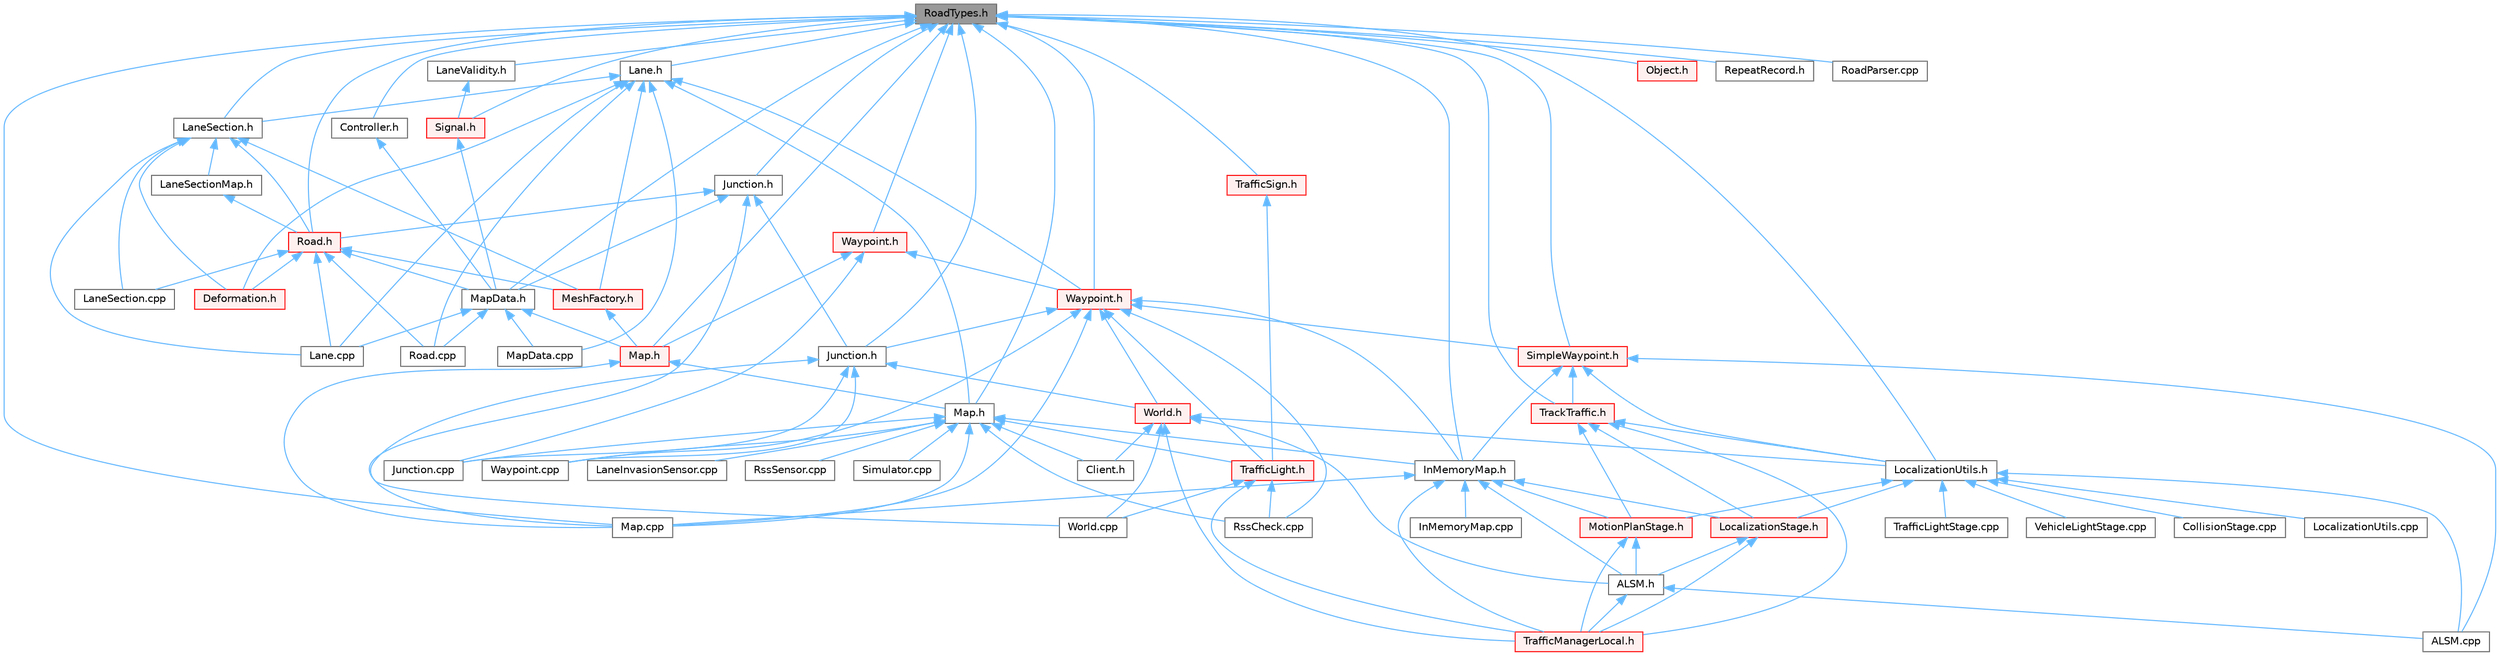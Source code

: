 digraph "RoadTypes.h"
{
 // INTERACTIVE_SVG=YES
 // LATEX_PDF_SIZE
  bgcolor="transparent";
  edge [fontname=Helvetica,fontsize=10,labelfontname=Helvetica,labelfontsize=10];
  node [fontname=Helvetica,fontsize=10,shape=box,height=0.2,width=0.4];
  Node1 [id="Node000001",label="RoadTypes.h",height=0.2,width=0.4,color="gray40", fillcolor="grey60", style="filled", fontcolor="black",tooltip=" "];
  Node1 -> Node2 [id="edge1_Node000001_Node000002",dir="back",color="steelblue1",style="solid",tooltip=" "];
  Node2 [id="Node000002",label="Controller.h",height=0.2,width=0.4,color="grey40", fillcolor="white", style="filled",URL="$de/d4a/Controller_8h.html",tooltip=" "];
  Node2 -> Node3 [id="edge2_Node000002_Node000003",dir="back",color="steelblue1",style="solid",tooltip=" "];
  Node3 [id="Node000003",label="MapData.h",height=0.2,width=0.4,color="grey40", fillcolor="white", style="filled",URL="$d5/db7/MapData_8h.html",tooltip=" "];
  Node3 -> Node4 [id="edge3_Node000003_Node000004",dir="back",color="steelblue1",style="solid",tooltip=" "];
  Node4 [id="Node000004",label="Lane.cpp",height=0.2,width=0.4,color="grey40", fillcolor="white", style="filled",URL="$dc/d13/Lane_8cpp.html",tooltip=" "];
  Node3 -> Node5 [id="edge4_Node000003_Node000005",dir="back",color="steelblue1",style="solid",tooltip=" "];
  Node5 [id="Node000005",label="Map.h",height=0.2,width=0.4,color="red", fillcolor="#FFF0F0", style="filled",URL="$df/d64/road_2Map_8h.html",tooltip=" "];
  Node5 -> Node7 [id="edge5_Node000005_Node000007",dir="back",color="steelblue1",style="solid",tooltip=" "];
  Node7 [id="Node000007",label="Map.cpp",height=0.2,width=0.4,color="grey40", fillcolor="white", style="filled",URL="$db/da0/client_2Map_8cpp.html",tooltip=" "];
  Node5 -> Node9 [id="edge6_Node000005_Node000009",dir="back",color="steelblue1",style="solid",tooltip=" "];
  Node9 [id="Node000009",label="Map.h",height=0.2,width=0.4,color="grey40", fillcolor="white", style="filled",URL="$d4/d9d/client_2Map_8h.html",tooltip=" "];
  Node9 -> Node10 [id="edge7_Node000009_Node000010",dir="back",color="steelblue1",style="solid",tooltip=" "];
  Node10 [id="Node000010",label="Client.h",height=0.2,width=0.4,color="grey40", fillcolor="white", style="filled",URL="$dd/de3/client_2Client_8h.html",tooltip=" "];
  Node9 -> Node11 [id="edge8_Node000009_Node000011",dir="back",color="steelblue1",style="solid",tooltip=" "];
  Node11 [id="Node000011",label="InMemoryMap.h",height=0.2,width=0.4,color="grey40", fillcolor="white", style="filled",URL="$d3/d89/InMemoryMap_8h.html",tooltip=" "];
  Node11 -> Node12 [id="edge9_Node000011_Node000012",dir="back",color="steelblue1",style="solid",tooltip=" "];
  Node12 [id="Node000012",label="ALSM.h",height=0.2,width=0.4,color="grey40", fillcolor="white", style="filled",URL="$dc/d2c/ALSM_8h.html",tooltip=" "];
  Node12 -> Node13 [id="edge10_Node000012_Node000013",dir="back",color="steelblue1",style="solid",tooltip=" "];
  Node13 [id="Node000013",label="ALSM.cpp",height=0.2,width=0.4,color="grey40", fillcolor="white", style="filled",URL="$d9/da8/ALSM_8cpp.html",tooltip=" "];
  Node12 -> Node14 [id="edge11_Node000012_Node000014",dir="back",color="steelblue1",style="solid",tooltip=" "];
  Node14 [id="Node000014",label="TrafficManagerLocal.h",height=0.2,width=0.4,color="red", fillcolor="#FFF0F0", style="filled",URL="$db/ddf/TrafficManagerLocal_8h.html",tooltip=" "];
  Node11 -> Node17 [id="edge12_Node000011_Node000017",dir="back",color="steelblue1",style="solid",tooltip=" "];
  Node17 [id="Node000017",label="InMemoryMap.cpp",height=0.2,width=0.4,color="grey40", fillcolor="white", style="filled",URL="$d4/d89/InMemoryMap_8cpp.html",tooltip=" "];
  Node11 -> Node18 [id="edge13_Node000011_Node000018",dir="back",color="steelblue1",style="solid",tooltip=" "];
  Node18 [id="Node000018",label="LocalizationStage.h",height=0.2,width=0.4,color="red", fillcolor="#FFF0F0", style="filled",URL="$d9/df4/LocalizationStage_8h.html",tooltip=" "];
  Node18 -> Node12 [id="edge14_Node000018_Node000012",dir="back",color="steelblue1",style="solid",tooltip=" "];
  Node18 -> Node14 [id="edge15_Node000018_Node000014",dir="back",color="steelblue1",style="solid",tooltip=" "];
  Node11 -> Node7 [id="edge16_Node000011_Node000007",dir="back",color="steelblue1",style="solid",tooltip=" "];
  Node11 -> Node20 [id="edge17_Node000011_Node000020",dir="back",color="steelblue1",style="solid",tooltip=" "];
  Node20 [id="Node000020",label="MotionPlanStage.h",height=0.2,width=0.4,color="red", fillcolor="#FFF0F0", style="filled",URL="$d3/d00/MotionPlanStage_8h.html",tooltip=" "];
  Node20 -> Node12 [id="edge18_Node000020_Node000012",dir="back",color="steelblue1",style="solid",tooltip=" "];
  Node20 -> Node14 [id="edge19_Node000020_Node000014",dir="back",color="steelblue1",style="solid",tooltip=" "];
  Node11 -> Node14 [id="edge20_Node000011_Node000014",dir="back",color="steelblue1",style="solid",tooltip=" "];
  Node9 -> Node22 [id="edge21_Node000009_Node000022",dir="back",color="steelblue1",style="solid",tooltip=" "];
  Node22 [id="Node000022",label="Junction.cpp",height=0.2,width=0.4,color="grey40", fillcolor="white", style="filled",URL="$da/d17/Junction_8cpp.html",tooltip=" "];
  Node9 -> Node23 [id="edge22_Node000009_Node000023",dir="back",color="steelblue1",style="solid",tooltip=" "];
  Node23 [id="Node000023",label="LaneInvasionSensor.cpp",height=0.2,width=0.4,color="grey40", fillcolor="white", style="filled",URL="$dd/dbc/LibCarla_2source_2carla_2client_2LaneInvasionSensor_8cpp.html",tooltip=" "];
  Node9 -> Node7 [id="edge23_Node000009_Node000007",dir="back",color="steelblue1",style="solid",tooltip=" "];
  Node9 -> Node24 [id="edge24_Node000009_Node000024",dir="back",color="steelblue1",style="solid",tooltip=" "];
  Node24 [id="Node000024",label="RssCheck.cpp",height=0.2,width=0.4,color="grey40", fillcolor="white", style="filled",URL="$d0/dce/RssCheck_8cpp.html",tooltip=" "];
  Node9 -> Node25 [id="edge25_Node000009_Node000025",dir="back",color="steelblue1",style="solid",tooltip=" "];
  Node25 [id="Node000025",label="RssSensor.cpp",height=0.2,width=0.4,color="grey40", fillcolor="white", style="filled",URL="$d8/d77/LibCarla_2source_2carla_2rss_2RssSensor_8cpp.html",tooltip=" "];
  Node9 -> Node26 [id="edge26_Node000009_Node000026",dir="back",color="steelblue1",style="solid",tooltip=" "];
  Node26 [id="Node000026",label="Simulator.cpp",height=0.2,width=0.4,color="grey40", fillcolor="white", style="filled",URL="$d2/d0c/Simulator_8cpp.html",tooltip=" "];
  Node9 -> Node27 [id="edge27_Node000009_Node000027",dir="back",color="steelblue1",style="solid",tooltip=" "];
  Node27 [id="Node000027",label="TrafficLight.h",height=0.2,width=0.4,color="red", fillcolor="#FFF0F0", style="filled",URL="$d5/d9e/TrafficLight_8h.html",tooltip=" "];
  Node27 -> Node24 [id="edge28_Node000027_Node000024",dir="back",color="steelblue1",style="solid",tooltip=" "];
  Node27 -> Node14 [id="edge29_Node000027_Node000014",dir="back",color="steelblue1",style="solid",tooltip=" "];
  Node27 -> Node44 [id="edge30_Node000027_Node000044",dir="back",color="steelblue1",style="solid",tooltip=" "];
  Node44 [id="Node000044",label="World.cpp",height=0.2,width=0.4,color="grey40", fillcolor="white", style="filled",URL="$d7/dfe/World_8cpp.html",tooltip=" "];
  Node9 -> Node51 [id="edge31_Node000009_Node000051",dir="back",color="steelblue1",style="solid",tooltip=" "];
  Node51 [id="Node000051",label="Waypoint.cpp",height=0.2,width=0.4,color="grey40", fillcolor="white", style="filled",URL="$d7/def/client_2Waypoint_8cpp.html",tooltip=" "];
  Node3 -> Node195 [id="edge32_Node000003_Node000195",dir="back",color="steelblue1",style="solid",tooltip=" "];
  Node195 [id="Node000195",label="MapData.cpp",height=0.2,width=0.4,color="grey40", fillcolor="white", style="filled",URL="$d9/d71/MapData_8cpp.html",tooltip=" "];
  Node3 -> Node196 [id="edge33_Node000003_Node000196",dir="back",color="steelblue1",style="solid",tooltip=" "];
  Node196 [id="Node000196",label="Road.cpp",height=0.2,width=0.4,color="grey40", fillcolor="white", style="filled",URL="$dc/d2f/Road_8cpp.html",tooltip=" "];
  Node1 -> Node11 [id="edge34_Node000001_Node000011",dir="back",color="steelblue1",style="solid",tooltip=" "];
  Node1 -> Node197 [id="edge35_Node000001_Node000197",dir="back",color="steelblue1",style="solid",tooltip=" "];
  Node197 [id="Node000197",label="Junction.h",height=0.2,width=0.4,color="grey40", fillcolor="white", style="filled",URL="$dd/d55/client_2Junction_8h.html",tooltip=" "];
  Node197 -> Node22 [id="edge36_Node000197_Node000022",dir="back",color="steelblue1",style="solid",tooltip=" "];
  Node197 -> Node7 [id="edge37_Node000197_Node000007",dir="back",color="steelblue1",style="solid",tooltip=" "];
  Node197 -> Node51 [id="edge38_Node000197_Node000051",dir="back",color="steelblue1",style="solid",tooltip=" "];
  Node197 -> Node198 [id="edge39_Node000197_Node000198",dir="back",color="steelblue1",style="solid",tooltip=" "];
  Node198 [id="Node000198",label="World.h",height=0.2,width=0.4,color="red", fillcolor="#FFF0F0", style="filled",URL="$dd/d5b/World_8h.html",tooltip=" "];
  Node198 -> Node12 [id="edge40_Node000198_Node000012",dir="back",color="steelblue1",style="solid",tooltip=" "];
  Node198 -> Node10 [id="edge41_Node000198_Node000010",dir="back",color="steelblue1",style="solid",tooltip=" "];
  Node198 -> Node205 [id="edge42_Node000198_Node000205",dir="back",color="steelblue1",style="solid",tooltip=" "];
  Node205 [id="Node000205",label="LocalizationUtils.h",height=0.2,width=0.4,color="grey40", fillcolor="white", style="filled",URL="$d2/d84/LocalizationUtils_8h.html",tooltip=" "];
  Node205 -> Node13 [id="edge43_Node000205_Node000013",dir="back",color="steelblue1",style="solid",tooltip=" "];
  Node205 -> Node206 [id="edge44_Node000205_Node000206",dir="back",color="steelblue1",style="solid",tooltip=" "];
  Node206 [id="Node000206",label="CollisionStage.cpp",height=0.2,width=0.4,color="grey40", fillcolor="white", style="filled",URL="$db/da2/CollisionStage_8cpp.html",tooltip=" "];
  Node205 -> Node18 [id="edge45_Node000205_Node000018",dir="back",color="steelblue1",style="solid",tooltip=" "];
  Node205 -> Node207 [id="edge46_Node000205_Node000207",dir="back",color="steelblue1",style="solid",tooltip=" "];
  Node207 [id="Node000207",label="LocalizationUtils.cpp",height=0.2,width=0.4,color="grey40", fillcolor="white", style="filled",URL="$d1/dd6/LocalizationUtils_8cpp.html",tooltip=" "];
  Node205 -> Node20 [id="edge47_Node000205_Node000020",dir="back",color="steelblue1",style="solid",tooltip=" "];
  Node205 -> Node208 [id="edge48_Node000205_Node000208",dir="back",color="steelblue1",style="solid",tooltip=" "];
  Node208 [id="Node000208",label="TrafficLightStage.cpp",height=0.2,width=0.4,color="grey40", fillcolor="white", style="filled",URL="$dc/d13/TrafficLightStage_8cpp.html",tooltip=" "];
  Node205 -> Node209 [id="edge49_Node000205_Node000209",dir="back",color="steelblue1",style="solid",tooltip=" "];
  Node209 [id="Node000209",label="VehicleLightStage.cpp",height=0.2,width=0.4,color="grey40", fillcolor="white", style="filled",URL="$d2/d11/VehicleLightStage_8cpp.html",tooltip=" "];
  Node198 -> Node14 [id="edge50_Node000198_Node000014",dir="back",color="steelblue1",style="solid",tooltip=" "];
  Node198 -> Node44 [id="edge51_Node000198_Node000044",dir="back",color="steelblue1",style="solid",tooltip=" "];
  Node1 -> Node239 [id="edge52_Node000001_Node000239",dir="back",color="steelblue1",style="solid",tooltip=" "];
  Node239 [id="Node000239",label="Junction.h",height=0.2,width=0.4,color="grey40", fillcolor="white", style="filled",URL="$d1/d3a/road_2Junction_8h.html",tooltip=" "];
  Node239 -> Node197 [id="edge53_Node000239_Node000197",dir="back",color="steelblue1",style="solid",tooltip=" "];
  Node239 -> Node3 [id="edge54_Node000239_Node000003",dir="back",color="steelblue1",style="solid",tooltip=" "];
  Node239 -> Node240 [id="edge55_Node000239_Node000240",dir="back",color="steelblue1",style="solid",tooltip=" "];
  Node240 [id="Node000240",label="Road.h",height=0.2,width=0.4,color="red", fillcolor="#FFF0F0", style="filled",URL="$db/d48/Road_8h.html",tooltip=" "];
  Node240 -> Node241 [id="edge56_Node000240_Node000241",dir="back",color="steelblue1",style="solid",tooltip=" "];
  Node241 [id="Node000241",label="Deformation.h",height=0.2,width=0.4,color="red", fillcolor="#FFF0F0", style="filled",URL="$dd/d04/Deformation_8h.html",tooltip=" "];
  Node240 -> Node4 [id="edge57_Node000240_Node000004",dir="back",color="steelblue1",style="solid",tooltip=" "];
  Node240 -> Node242 [id="edge58_Node000240_Node000242",dir="back",color="steelblue1",style="solid",tooltip=" "];
  Node242 [id="Node000242",label="LaneSection.cpp",height=0.2,width=0.4,color="grey40", fillcolor="white", style="filled",URL="$d6/d5d/LaneSection_8cpp.html",tooltip=" "];
  Node240 -> Node3 [id="edge59_Node000240_Node000003",dir="back",color="steelblue1",style="solid",tooltip=" "];
  Node240 -> Node243 [id="edge60_Node000240_Node000243",dir="back",color="steelblue1",style="solid",tooltip=" "];
  Node243 [id="Node000243",label="MeshFactory.h",height=0.2,width=0.4,color="red", fillcolor="#FFF0F0", style="filled",URL="$d9/d87/MeshFactory_8h.html",tooltip=" "];
  Node243 -> Node5 [id="edge61_Node000243_Node000005",dir="back",color="steelblue1",style="solid",tooltip=" "];
  Node240 -> Node196 [id="edge62_Node000240_Node000196",dir="back",color="steelblue1",style="solid",tooltip=" "];
  Node239 -> Node44 [id="edge63_Node000239_Node000044",dir="back",color="steelblue1",style="solid",tooltip=" "];
  Node1 -> Node244 [id="edge64_Node000001_Node000244",dir="back",color="steelblue1",style="solid",tooltip=" "];
  Node244 [id="Node000244",label="Lane.h",height=0.2,width=0.4,color="grey40", fillcolor="white", style="filled",URL="$d8/d27/Lane_8h.html",tooltip=" "];
  Node244 -> Node241 [id="edge65_Node000244_Node000241",dir="back",color="steelblue1",style="solid",tooltip=" "];
  Node244 -> Node4 [id="edge66_Node000244_Node000004",dir="back",color="steelblue1",style="solid",tooltip=" "];
  Node244 -> Node245 [id="edge67_Node000244_Node000245",dir="back",color="steelblue1",style="solid",tooltip=" "];
  Node245 [id="Node000245",label="LaneSection.h",height=0.2,width=0.4,color="grey40", fillcolor="white", style="filled",URL="$d6/dfd/LaneSection_8h.html",tooltip=" "];
  Node245 -> Node241 [id="edge68_Node000245_Node000241",dir="back",color="steelblue1",style="solid",tooltip=" "];
  Node245 -> Node4 [id="edge69_Node000245_Node000004",dir="back",color="steelblue1",style="solid",tooltip=" "];
  Node245 -> Node242 [id="edge70_Node000245_Node000242",dir="back",color="steelblue1",style="solid",tooltip=" "];
  Node245 -> Node246 [id="edge71_Node000245_Node000246",dir="back",color="steelblue1",style="solid",tooltip=" "];
  Node246 [id="Node000246",label="LaneSectionMap.h",height=0.2,width=0.4,color="grey40", fillcolor="white", style="filled",URL="$df/d60/LaneSectionMap_8h.html",tooltip=" "];
  Node246 -> Node240 [id="edge72_Node000246_Node000240",dir="back",color="steelblue1",style="solid",tooltip=" "];
  Node245 -> Node243 [id="edge73_Node000245_Node000243",dir="back",color="steelblue1",style="solid",tooltip=" "];
  Node245 -> Node240 [id="edge74_Node000245_Node000240",dir="back",color="steelblue1",style="solid",tooltip=" "];
  Node244 -> Node9 [id="edge75_Node000244_Node000009",dir="back",color="steelblue1",style="solid",tooltip=" "];
  Node244 -> Node195 [id="edge76_Node000244_Node000195",dir="back",color="steelblue1",style="solid",tooltip=" "];
  Node244 -> Node243 [id="edge77_Node000244_Node000243",dir="back",color="steelblue1",style="solid",tooltip=" "];
  Node244 -> Node196 [id="edge78_Node000244_Node000196",dir="back",color="steelblue1",style="solid",tooltip=" "];
  Node244 -> Node247 [id="edge79_Node000244_Node000247",dir="back",color="steelblue1",style="solid",tooltip=" "];
  Node247 [id="Node000247",label="Waypoint.h",height=0.2,width=0.4,color="red", fillcolor="#FFF0F0", style="filled",URL="$d0/d47/client_2Waypoint_8h.html",tooltip=" "];
  Node247 -> Node11 [id="edge80_Node000247_Node000011",dir="back",color="steelblue1",style="solid",tooltip=" "];
  Node247 -> Node197 [id="edge81_Node000247_Node000197",dir="back",color="steelblue1",style="solid",tooltip=" "];
  Node247 -> Node7 [id="edge82_Node000247_Node000007",dir="back",color="steelblue1",style="solid",tooltip=" "];
  Node247 -> Node24 [id="edge83_Node000247_Node000024",dir="back",color="steelblue1",style="solid",tooltip=" "];
  Node247 -> Node249 [id="edge84_Node000247_Node000249",dir="back",color="steelblue1",style="solid",tooltip=" "];
  Node249 [id="Node000249",label="SimpleWaypoint.h",height=0.2,width=0.4,color="red", fillcolor="#FFF0F0", style="filled",URL="$d7/dd3/SimpleWaypoint_8h.html",tooltip=" "];
  Node249 -> Node13 [id="edge85_Node000249_Node000013",dir="back",color="steelblue1",style="solid",tooltip=" "];
  Node249 -> Node11 [id="edge86_Node000249_Node000011",dir="back",color="steelblue1",style="solid",tooltip=" "];
  Node249 -> Node205 [id="edge87_Node000249_Node000205",dir="back",color="steelblue1",style="solid",tooltip=" "];
  Node249 -> Node253 [id="edge88_Node000249_Node000253",dir="back",color="steelblue1",style="solid",tooltip=" "];
  Node253 [id="Node000253",label="TrackTraffic.h",height=0.2,width=0.4,color="red", fillcolor="#FFF0F0", style="filled",URL="$db/d67/TrackTraffic_8h.html",tooltip=" "];
  Node253 -> Node18 [id="edge89_Node000253_Node000018",dir="back",color="steelblue1",style="solid",tooltip=" "];
  Node253 -> Node205 [id="edge90_Node000253_Node000205",dir="back",color="steelblue1",style="solid",tooltip=" "];
  Node253 -> Node20 [id="edge91_Node000253_Node000020",dir="back",color="steelblue1",style="solid",tooltip=" "];
  Node253 -> Node14 [id="edge92_Node000253_Node000014",dir="back",color="steelblue1",style="solid",tooltip=" "];
  Node247 -> Node27 [id="edge93_Node000247_Node000027",dir="back",color="steelblue1",style="solid",tooltip=" "];
  Node247 -> Node51 [id="edge94_Node000247_Node000051",dir="back",color="steelblue1",style="solid",tooltip=" "];
  Node247 -> Node198 [id="edge95_Node000247_Node000198",dir="back",color="steelblue1",style="solid",tooltip=" "];
  Node1 -> Node245 [id="edge96_Node000001_Node000245",dir="back",color="steelblue1",style="solid",tooltip=" "];
  Node1 -> Node255 [id="edge97_Node000001_Node000255",dir="back",color="steelblue1",style="solid",tooltip=" "];
  Node255 [id="Node000255",label="LaneValidity.h",height=0.2,width=0.4,color="grey40", fillcolor="white", style="filled",URL="$d9/d74/LaneValidity_8h.html",tooltip=" "];
  Node255 -> Node256 [id="edge98_Node000255_Node000256",dir="back",color="steelblue1",style="solid",tooltip=" "];
  Node256 [id="Node000256",label="Signal.h",height=0.2,width=0.4,color="red", fillcolor="#FFF0F0", style="filled",URL="$d0/def/Signal_8h.html",tooltip=" "];
  Node256 -> Node3 [id="edge99_Node000256_Node000003",dir="back",color="steelblue1",style="solid",tooltip=" "];
  Node1 -> Node205 [id="edge100_Node000001_Node000205",dir="back",color="steelblue1",style="solid",tooltip=" "];
  Node1 -> Node7 [id="edge101_Node000001_Node000007",dir="back",color="steelblue1",style="solid",tooltip=" "];
  Node1 -> Node9 [id="edge102_Node000001_Node000009",dir="back",color="steelblue1",style="solid",tooltip=" "];
  Node1 -> Node5 [id="edge103_Node000001_Node000005",dir="back",color="steelblue1",style="solid",tooltip=" "];
  Node1 -> Node3 [id="edge104_Node000001_Node000003",dir="back",color="steelblue1",style="solid",tooltip=" "];
  Node1 -> Node258 [id="edge105_Node000001_Node000258",dir="back",color="steelblue1",style="solid",tooltip=" "];
  Node258 [id="Node000258",label="Object.h",height=0.2,width=0.4,color="red", fillcolor="#FFF0F0", style="filled",URL="$db/dbf/Object_8h.html",tooltip=" "];
  Node1 -> Node260 [id="edge106_Node000001_Node000260",dir="back",color="steelblue1",style="solid",tooltip=" "];
  Node260 [id="Node000260",label="RepeatRecord.h",height=0.2,width=0.4,color="grey40", fillcolor="white", style="filled",URL="$dc/ded/RepeatRecord_8h.html",tooltip=" "];
  Node1 -> Node240 [id="edge107_Node000001_Node000240",dir="back",color="steelblue1",style="solid",tooltip=" "];
  Node1 -> Node62 [id="edge108_Node000001_Node000062",dir="back",color="steelblue1",style="solid",tooltip=" "];
  Node62 [id="Node000062",label="RoadParser.cpp",height=0.2,width=0.4,color="grey40", fillcolor="white", style="filled",URL="$d7/d69/RoadParser_8cpp.html",tooltip=" "];
  Node1 -> Node256 [id="edge109_Node000001_Node000256",dir="back",color="steelblue1",style="solid",tooltip=" "];
  Node1 -> Node249 [id="edge110_Node000001_Node000249",dir="back",color="steelblue1",style="solid",tooltip=" "];
  Node1 -> Node253 [id="edge111_Node000001_Node000253",dir="back",color="steelblue1",style="solid",tooltip=" "];
  Node1 -> Node235 [id="edge112_Node000001_Node000235",dir="back",color="steelblue1",style="solid",tooltip=" "];
  Node235 [id="Node000235",label="TrafficSign.h",height=0.2,width=0.4,color="red", fillcolor="#FFF0F0", style="filled",URL="$d6/d83/TrafficSign_8h.html",tooltip=" "];
  Node235 -> Node27 [id="edge113_Node000235_Node000027",dir="back",color="steelblue1",style="solid",tooltip=" "];
  Node1 -> Node247 [id="edge114_Node000001_Node000247",dir="back",color="steelblue1",style="solid",tooltip=" "];
  Node1 -> Node261 [id="edge115_Node000001_Node000261",dir="back",color="steelblue1",style="solid",tooltip=" "];
  Node261 [id="Node000261",label="Waypoint.h",height=0.2,width=0.4,color="red", fillcolor="#FFF0F0", style="filled",URL="$d3/dbb/road_2element_2Waypoint_8h.html",tooltip=" "];
  Node261 -> Node22 [id="edge116_Node000261_Node000022",dir="back",color="steelblue1",style="solid",tooltip=" "];
  Node261 -> Node5 [id="edge117_Node000261_Node000005",dir="back",color="steelblue1",style="solid",tooltip=" "];
  Node261 -> Node247 [id="edge118_Node000261_Node000247",dir="back",color="steelblue1",style="solid",tooltip=" "];
}
